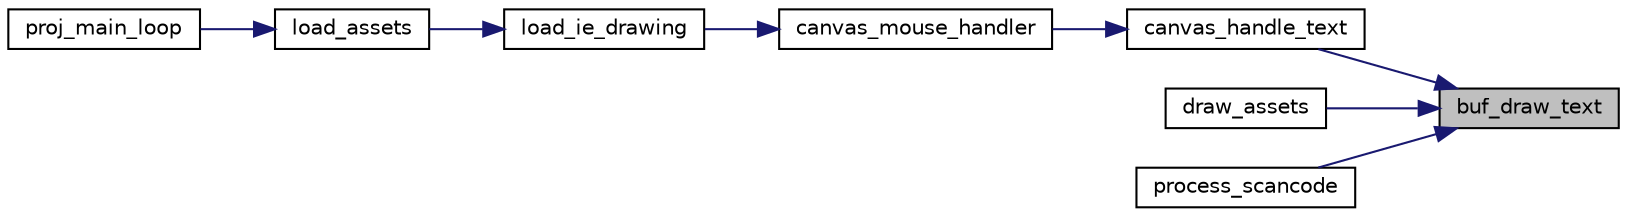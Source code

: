 digraph "buf_draw_text"
{
 // LATEX_PDF_SIZE
  edge [fontname="Helvetica",fontsize="10",labelfontname="Helvetica",labelfontsize="10"];
  node [fontname="Helvetica",fontsize="10",shape=record];
  rankdir="RL";
  Node1 [label="buf_draw_text",height=0.2,width=0.4,color="black", fillcolor="grey75", style="filled", fontcolor="black",tooltip="draws the given string to the given buffer on the given position."];
  Node1 -> Node2 [dir="back",color="midnightblue",fontsize="10",style="solid"];
  Node2 [label="canvas_handle_text",height=0.2,width=0.4,color="black", fillcolor="white", style="filled",URL="$group__canvas.html#ga2a8f55e20f4a68fa050db0fffced2bb3",tooltip="Handles how clicks on the canvas while the cursor is in text state should behave."];
  Node2 -> Node3 [dir="back",color="midnightblue",fontsize="10",style="solid"];
  Node3 [label="canvas_mouse_handler",height=0.2,width=0.4,color="black", fillcolor="white", style="filled",URL="$group__canvas.html#ga33567ef82c11af5b0b894616851cc03b",tooltip="Handles mouse events that happen within the canvas section of the screen."];
  Node3 -> Node4 [dir="back",color="midnightblue",fontsize="10",style="solid"];
  Node4 [label="load_ie_drawing",height=0.2,width=0.4,color="black", fillcolor="white", style="filled",URL="$group__element.html#ga75aa8cfcbee4af0933a79d05e6707679",tooltip="Loads and creates every interactive element present on screen."];
  Node4 -> Node5 [dir="back",color="midnightblue",fontsize="10",style="solid"];
  Node5 [label="load_assets",height=0.2,width=0.4,color="black", fillcolor="white", style="filled",URL="$proj_8c.html#a621db57ab86ebe569aa26e70d11c9688",tooltip="Loads the necessary assets."];
  Node5 -> Node6 [dir="back",color="midnightblue",fontsize="10",style="solid"];
  Node6 [label="proj_main_loop",height=0.2,width=0.4,color="black", fillcolor="white", style="filled",URL="$proj_8c.html#a2a16f651eccbd248e1ad3b3b924b143b",tooltip=" "];
  Node1 -> Node7 [dir="back",color="midnightblue",fontsize="10",style="solid"];
  Node7 [label="draw_assets",height=0.2,width=0.4,color="black", fillcolor="white", style="filled",URL="$proj_8c.html#a850e4280fdbac0d3b47a94e871905e54",tooltip="Draws the program assets on screen."];
  Node1 -> Node8 [dir="back",color="midnightblue",fontsize="10",style="solid"];
  Node8 [label="process_scancode",height=0.2,width=0.4,color="black", fillcolor="white", style="filled",URL="$group__charset.html#ga5cf34e49e0ee978293deca0bd7097852",tooltip=" "];
}
